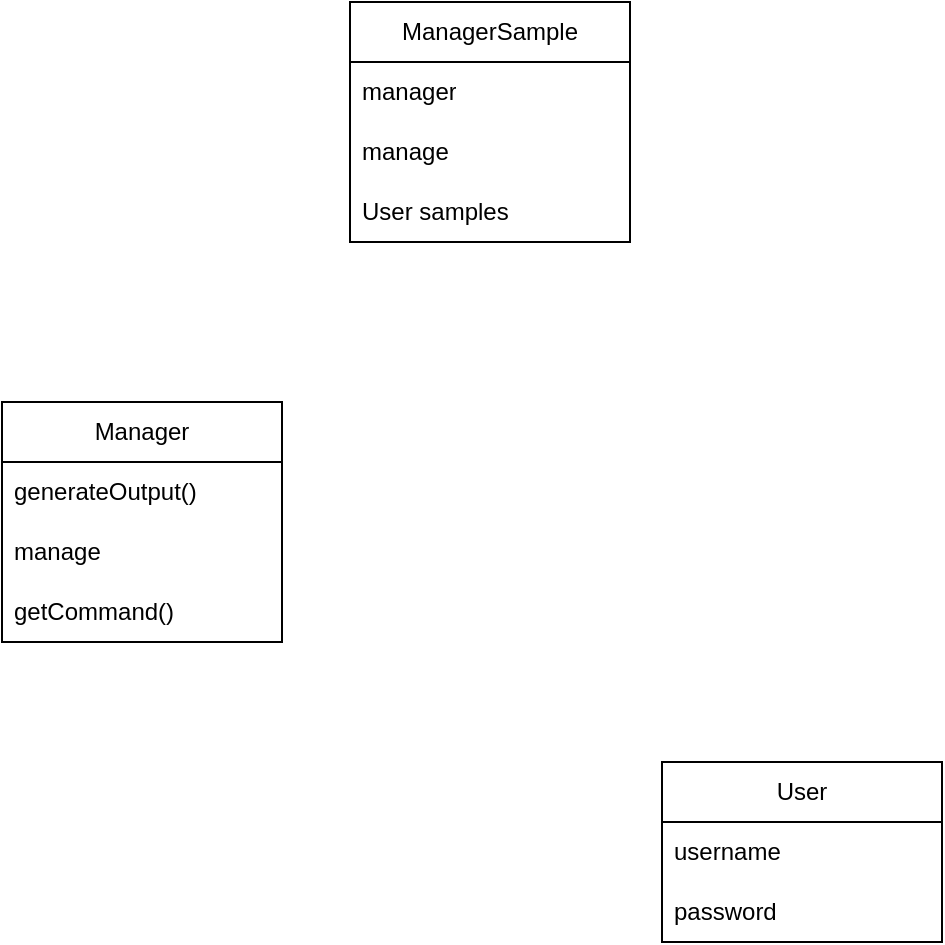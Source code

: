 <mxfile version="24.8.4" pages="5">
  <diagram id="C5RBs43oDa-KdzZeNtuy" name="Manager">
    <mxGraphModel dx="1430" dy="812" grid="1" gridSize="10" guides="1" tooltips="1" connect="1" arrows="1" fold="1" page="1" pageScale="1" pageWidth="827" pageHeight="1169" math="0" shadow="0">
      <root>
        <mxCell id="WIyWlLk6GJQsqaUBKTNV-0" />
        <mxCell id="WIyWlLk6GJQsqaUBKTNV-1" parent="WIyWlLk6GJQsqaUBKTNV-0" />
        <mxCell id="9lalcjFkK34h0deYs-YS-0" value="ManagerSample" style="swimlane;fontStyle=0;childLayout=stackLayout;horizontal=1;startSize=30;horizontalStack=0;resizeParent=1;resizeParentMax=0;resizeLast=0;collapsible=1;marginBottom=0;whiteSpace=wrap;html=1;" parent="WIyWlLk6GJQsqaUBKTNV-1" vertex="1">
          <mxGeometry x="344" y="40" width="140" height="120" as="geometry" />
        </mxCell>
        <mxCell id="9lalcjFkK34h0deYs-YS-1" value="manager" style="text;strokeColor=none;fillColor=none;align=left;verticalAlign=middle;spacingLeft=4;spacingRight=4;overflow=hidden;points=[[0,0.5],[1,0.5]];portConstraint=eastwest;rotatable=0;whiteSpace=wrap;html=1;" parent="9lalcjFkK34h0deYs-YS-0" vertex="1">
          <mxGeometry y="30" width="140" height="30" as="geometry" />
        </mxCell>
        <mxCell id="_mAt1zkfzUNuX4AdIRLx-2" value="manage" style="text;strokeColor=none;fillColor=none;align=left;verticalAlign=middle;spacingLeft=4;spacingRight=4;overflow=hidden;points=[[0,0.5],[1,0.5]];portConstraint=eastwest;rotatable=0;whiteSpace=wrap;html=1;" parent="9lalcjFkK34h0deYs-YS-0" vertex="1">
          <mxGeometry y="60" width="140" height="30" as="geometry" />
        </mxCell>
        <mxCell id="9lalcjFkK34h0deYs-YS-2" value="User samples" style="text;strokeColor=none;fillColor=none;align=left;verticalAlign=middle;spacingLeft=4;spacingRight=4;overflow=hidden;points=[[0,0.5],[1,0.5]];portConstraint=eastwest;rotatable=0;whiteSpace=wrap;html=1;" parent="9lalcjFkK34h0deYs-YS-0" vertex="1">
          <mxGeometry y="90" width="140" height="30" as="geometry" />
        </mxCell>
        <mxCell id="9lalcjFkK34h0deYs-YS-4" value="Manager" style="swimlane;fontStyle=0;childLayout=stackLayout;horizontal=1;startSize=30;horizontalStack=0;resizeParent=1;resizeParentMax=0;resizeLast=0;collapsible=1;marginBottom=0;whiteSpace=wrap;html=1;" parent="WIyWlLk6GJQsqaUBKTNV-1" vertex="1">
          <mxGeometry x="170" y="240" width="140" height="120" as="geometry" />
        </mxCell>
        <mxCell id="9lalcjFkK34h0deYs-YS-5" value="generateOutput()" style="text;strokeColor=none;fillColor=none;align=left;verticalAlign=middle;spacingLeft=4;spacingRight=4;overflow=hidden;points=[[0,0.5],[1,0.5]];portConstraint=eastwest;rotatable=0;whiteSpace=wrap;html=1;" parent="9lalcjFkK34h0deYs-YS-4" vertex="1">
          <mxGeometry y="30" width="140" height="30" as="geometry" />
        </mxCell>
        <mxCell id="9lalcjFkK34h0deYs-YS-6" value="manage" style="text;strokeColor=none;fillColor=none;align=left;verticalAlign=middle;spacingLeft=4;spacingRight=4;overflow=hidden;points=[[0,0.5],[1,0.5]];portConstraint=eastwest;rotatable=0;whiteSpace=wrap;html=1;" parent="9lalcjFkK34h0deYs-YS-4" vertex="1">
          <mxGeometry y="60" width="140" height="30" as="geometry" />
        </mxCell>
        <mxCell id="9lalcjFkK34h0deYs-YS-7" value="getCommand()" style="text;strokeColor=none;fillColor=none;align=left;verticalAlign=middle;spacingLeft=4;spacingRight=4;overflow=hidden;points=[[0,0.5],[1,0.5]];portConstraint=eastwest;rotatable=0;whiteSpace=wrap;html=1;" parent="9lalcjFkK34h0deYs-YS-4" vertex="1">
          <mxGeometry y="90" width="140" height="30" as="geometry" />
        </mxCell>
        <mxCell id="uS3xI6hyBrzMzEx2bjeM-0" value="User" style="swimlane;fontStyle=0;childLayout=stackLayout;horizontal=1;startSize=30;horizontalStack=0;resizeParent=1;resizeParentMax=0;resizeLast=0;collapsible=1;marginBottom=0;whiteSpace=wrap;html=1;" vertex="1" parent="WIyWlLk6GJQsqaUBKTNV-1">
          <mxGeometry x="500" y="420" width="140" height="90" as="geometry" />
        </mxCell>
        <mxCell id="uS3xI6hyBrzMzEx2bjeM-1" value="username" style="text;strokeColor=none;fillColor=none;align=left;verticalAlign=middle;spacingLeft=4;spacingRight=4;overflow=hidden;points=[[0,0.5],[1,0.5]];portConstraint=eastwest;rotatable=0;whiteSpace=wrap;html=1;" vertex="1" parent="uS3xI6hyBrzMzEx2bjeM-0">
          <mxGeometry y="30" width="140" height="30" as="geometry" />
        </mxCell>
        <mxCell id="uS3xI6hyBrzMzEx2bjeM-2" value="password" style="text;strokeColor=none;fillColor=none;align=left;verticalAlign=middle;spacingLeft=4;spacingRight=4;overflow=hidden;points=[[0,0.5],[1,0.5]];portConstraint=eastwest;rotatable=0;whiteSpace=wrap;html=1;" vertex="1" parent="uS3xI6hyBrzMzEx2bjeM-0">
          <mxGeometry y="60" width="140" height="30" as="geometry" />
        </mxCell>
      </root>
    </mxGraphModel>
  </diagram>
  <diagram id="DwojUP_LBBu_fwgv5v8n" name="User">
    <mxGraphModel dx="988" dy="561" grid="1" gridSize="10" guides="1" tooltips="1" connect="1" arrows="1" fold="1" page="1" pageScale="1" pageWidth="827" pageHeight="1169" math="0" shadow="0">
      <root>
        <mxCell id="0" />
        <mxCell id="1" parent="0" />
        <mxCell id="hPZD_rOKQj6wQK61BIAW-1" value="User" style="swimlane;fontStyle=0;childLayout=stackLayout;horizontal=1;startSize=30;horizontalStack=0;resizeParent=1;resizeParentMax=0;resizeLast=0;collapsible=1;marginBottom=0;whiteSpace=wrap;html=1;" vertex="1" parent="1">
          <mxGeometry x="300" y="50" width="140" height="90" as="geometry" />
        </mxCell>
        <mxCell id="hPZD_rOKQj6wQK61BIAW-2" value="username" style="text;strokeColor=none;fillColor=none;align=left;verticalAlign=middle;spacingLeft=4;spacingRight=4;overflow=hidden;points=[[0,0.5],[1,0.5]];portConstraint=eastwest;rotatable=0;whiteSpace=wrap;html=1;" vertex="1" parent="hPZD_rOKQj6wQK61BIAW-1">
          <mxGeometry y="30" width="140" height="30" as="geometry" />
        </mxCell>
        <mxCell id="hPZD_rOKQj6wQK61BIAW-3" value="password" style="text;strokeColor=none;fillColor=none;align=left;verticalAlign=middle;spacingLeft=4;spacingRight=4;overflow=hidden;points=[[0,0.5],[1,0.5]];portConstraint=eastwest;rotatable=0;whiteSpace=wrap;html=1;" vertex="1" parent="hPZD_rOKQj6wQK61BIAW-1">
          <mxGeometry y="60" width="140" height="30" as="geometry" />
        </mxCell>
        <mxCell id="pct0P5a1H9BBVqGQqAlK-1" value="Player" style="swimlane;fontStyle=0;childLayout=stackLayout;horizontal=1;startSize=30;horizontalStack=0;resizeParent=1;resizeParentMax=0;resizeLast=0;collapsible=1;marginBottom=0;whiteSpace=wrap;html=1;" vertex="1" parent="1">
          <mxGeometry x="200" y="190" width="140" height="390" as="geometry" />
        </mxCell>
        <mxCell id="pct0P5a1H9BBVqGQqAlK-2" value="forename" style="text;strokeColor=none;fillColor=none;align=left;verticalAlign=middle;spacingLeft=4;spacingRight=4;overflow=hidden;points=[[0,0.5],[1,0.5]];portConstraint=eastwest;rotatable=0;whiteSpace=wrap;html=1;" vertex="1" parent="pct0P5a1H9BBVqGQqAlK-1">
          <mxGeometry y="30" width="140" height="30" as="geometry" />
        </mxCell>
        <mxCell id="pct0P5a1H9BBVqGQqAlK-3" value="surname" style="text;strokeColor=none;fillColor=none;align=left;verticalAlign=middle;spacingLeft=4;spacingRight=4;overflow=hidden;points=[[0,0.5],[1,0.5]];portConstraint=eastwest;rotatable=0;whiteSpace=wrap;html=1;" vertex="1" parent="pct0P5a1H9BBVqGQqAlK-1">
          <mxGeometry y="60" width="140" height="30" as="geometry" />
        </mxCell>
        <mxCell id="pct0P5a1H9BBVqGQqAlK-4" value="ID" style="text;strokeColor=none;fillColor=none;align=left;verticalAlign=middle;spacingLeft=4;spacingRight=4;overflow=hidden;points=[[0,0.5],[1,0.5]];portConstraint=eastwest;rotatable=0;whiteSpace=wrap;html=1;" vertex="1" parent="pct0P5a1H9BBVqGQqAlK-1">
          <mxGeometry y="90" width="140" height="30" as="geometry" />
        </mxCell>
        <mxCell id="pct0P5a1H9BBVqGQqAlK-16" value="markedPoints" style="text;strokeColor=none;fillColor=none;align=left;verticalAlign=middle;spacingLeft=4;spacingRight=4;overflow=hidden;points=[[0,0.5],[1,0.5]];portConstraint=eastwest;rotatable=0;whiteSpace=wrap;html=1;" vertex="1" parent="pct0P5a1H9BBVqGQqAlK-1">
          <mxGeometry y="120" width="140" height="30" as="geometry" />
        </mxCell>
        <mxCell id="pct0P5a1H9BBVqGQqAlK-17" value="matchesWon" style="text;strokeColor=none;fillColor=none;align=left;verticalAlign=middle;spacingLeft=4;spacingRight=4;overflow=hidden;points=[[0,0.5],[1,0.5]];portConstraint=eastwest;rotatable=0;whiteSpace=wrap;html=1;" vertex="1" parent="pct0P5a1H9BBVqGQqAlK-1">
          <mxGeometry y="150" width="140" height="30" as="geometry" />
        </mxCell>
        <mxCell id="pct0P5a1H9BBVqGQqAlK-18" value="assistancePoints" style="text;strokeColor=none;fillColor=none;align=left;verticalAlign=middle;spacingLeft=4;spacingRight=4;overflow=hidden;points=[[0,0.5],[1,0.5]];portConstraint=eastwest;rotatable=0;whiteSpace=wrap;html=1;" vertex="1" parent="pct0P5a1H9BBVqGQqAlK-1">
          <mxGeometry y="180" width="140" height="30" as="geometry" />
        </mxCell>
        <mxCell id="pct0P5a1H9BBVqGQqAlK-19" value="tournamentsWon" style="text;strokeColor=none;fillColor=none;align=left;verticalAlign=middle;spacingLeft=4;spacingRight=4;overflow=hidden;points=[[0,0.5],[1,0.5]];portConstraint=eastwest;rotatable=0;whiteSpace=wrap;html=1;" vertex="1" parent="pct0P5a1H9BBVqGQqAlK-1">
          <mxGeometry y="210" width="140" height="30" as="geometry" />
        </mxCell>
        <mxCell id="pct0P5a1H9BBVqGQqAlK-20" value="generatedMoney" style="text;strokeColor=none;fillColor=none;align=left;verticalAlign=middle;spacingLeft=4;spacingRight=4;overflow=hidden;points=[[0,0.5],[1,0.5]];portConstraint=eastwest;rotatable=0;whiteSpace=wrap;html=1;" vertex="1" parent="pct0P5a1H9BBVqGQqAlK-1">
          <mxGeometry y="240" width="140" height="30" as="geometry" />
        </mxCell>
        <mxCell id="pct0P5a1H9BBVqGQqAlK-24" value="" style="endArrow=none;dashed=1;html=1;rounded=0;entryX=1.002;entryY=-0.009;entryDx=0;entryDy=0;entryPerimeter=0;" edge="1" parent="pct0P5a1H9BBVqGQqAlK-1">
          <mxGeometry width="50" height="50" relative="1" as="geometry">
            <mxPoint y="269.31" as="sourcePoint" />
            <mxPoint x="140" y="269.31" as="targetPoint" />
          </mxGeometry>
        </mxCell>
        <mxCell id="pct0P5a1H9BBVqGQqAlK-21" value="admin" style="text;strokeColor=none;fillColor=none;align=left;verticalAlign=middle;spacingLeft=4;spacingRight=4;overflow=hidden;points=[[0,0.5],[1,0.5]];portConstraint=eastwest;rotatable=0;whiteSpace=wrap;html=1;" vertex="1" parent="pct0P5a1H9BBVqGQqAlK-1">
          <mxGeometry y="270" width="140" height="30" as="geometry" />
        </mxCell>
        <mxCell id="pct0P5a1H9BBVqGQqAlK-23" value="" style="endArrow=none;dashed=1;html=1;rounded=0;entryX=1.002;entryY=-0.009;entryDx=0;entryDy=0;entryPerimeter=0;" edge="1" parent="pct0P5a1H9BBVqGQqAlK-1" target="pct0P5a1H9BBVqGQqAlK-16">
          <mxGeometry width="50" height="50" relative="1" as="geometry">
            <mxPoint y="120" as="sourcePoint" />
            <mxPoint x="220" y="-40" as="targetPoint" />
          </mxGeometry>
        </mxCell>
        <mxCell id="6DnrpjbKYWEONXT4Oe_p-4" value="tournamentAdd()" style="text;strokeColor=none;fillColor=none;align=left;verticalAlign=middle;spacingLeft=4;spacingRight=4;overflow=hidden;points=[[0,0.5],[1,0.5]];portConstraint=eastwest;rotatable=0;whiteSpace=wrap;html=1;" vertex="1" parent="pct0P5a1H9BBVqGQqAlK-1">
          <mxGeometry y="300" width="140" height="30" as="geometry" />
        </mxCell>
        <mxCell id="6DnrpjbKYWEONXT4Oe_p-5" value="tournamentRemove()" style="text;strokeColor=none;fillColor=none;align=left;verticalAlign=middle;spacingLeft=4;spacingRight=4;overflow=hidden;points=[[0,0.5],[1,0.5]];portConstraint=eastwest;rotatable=0;whiteSpace=wrap;html=1;" vertex="1" parent="pct0P5a1H9BBVqGQqAlK-1">
          <mxGeometry y="330" width="140" height="30" as="geometry" />
        </mxCell>
        <mxCell id="6DnrpjbKYWEONXT4Oe_p-6" value="statisticsShow()" style="text;strokeColor=none;fillColor=none;align=left;verticalAlign=middle;spacingLeft=4;spacingRight=4;overflow=hidden;points=[[0,0.5],[1,0.5]];portConstraint=eastwest;rotatable=0;whiteSpace=wrap;html=1;" vertex="1" parent="pct0P5a1H9BBVqGQqAlK-1">
          <mxGeometry y="360" width="140" height="30" as="geometry" />
        </mxCell>
        <mxCell id="6DnrpjbKYWEONXT4Oe_p-7" value="" style="endArrow=none;html=1;rounded=0;exitX=0.004;exitY=0.998;exitDx=0;exitDy=0;exitPerimeter=0;entryX=1.001;entryY=-0.002;entryDx=0;entryDy=0;entryPerimeter=0;" edge="1" parent="pct0P5a1H9BBVqGQqAlK-1" source="pct0P5a1H9BBVqGQqAlK-21" target="6DnrpjbKYWEONXT4Oe_p-4">
          <mxGeometry width="50" height="50" relative="1" as="geometry">
            <mxPoint x="160" y="280" as="sourcePoint" />
            <mxPoint x="210" y="230" as="targetPoint" />
          </mxGeometry>
        </mxCell>
        <mxCell id="pct0P5a1H9BBVqGQqAlK-8" value="" style="endArrow=none;html=1;rounded=0;entryX=0.495;entryY=1.002;entryDx=0;entryDy=0;entryPerimeter=0;exitX=0.5;exitY=0;exitDx=0;exitDy=0;" edge="1" parent="1" source="pct0P5a1H9BBVqGQqAlK-1" target="hPZD_rOKQj6wQK61BIAW-3">
          <mxGeometry width="50" height="50" relative="1" as="geometry">
            <mxPoint x="370" y="200" as="sourcePoint" />
            <mxPoint x="420" y="150" as="targetPoint" />
          </mxGeometry>
        </mxCell>
        <mxCell id="pct0P5a1H9BBVqGQqAlK-13" value="" style="endArrow=none;html=1;rounded=0;exitX=0.5;exitY=0;exitDx=0;exitDy=0;" edge="1" parent="1">
          <mxGeometry width="50" height="50" relative="1" as="geometry">
            <mxPoint x="470" y="190" as="sourcePoint" />
            <mxPoint x="370" y="140" as="targetPoint" />
          </mxGeometry>
        </mxCell>
        <mxCell id="6DnrpjbKYWEONXT4Oe_p-10" value="Admin" style="swimlane;fontStyle=0;childLayout=stackLayout;horizontal=1;startSize=30;horizontalStack=0;resizeParent=1;resizeParentMax=0;resizeLast=0;collapsible=1;marginBottom=0;whiteSpace=wrap;html=1;" vertex="1" parent="1">
          <mxGeometry x="400" y="190" width="140" height="300" as="geometry" />
        </mxCell>
        <mxCell id="6DnrpjbKYWEONXT4Oe_p-11" value="playerCreate()" style="text;strokeColor=none;fillColor=none;align=left;verticalAlign=middle;spacingLeft=4;spacingRight=4;overflow=hidden;points=[[0,0.5],[1,0.5]];portConstraint=eastwest;rotatable=0;whiteSpace=wrap;html=1;" vertex="1" parent="6DnrpjbKYWEONXT4Oe_p-10">
          <mxGeometry y="30" width="140" height="30" as="geometry" />
        </mxCell>
        <mxCell id="6DnrpjbKYWEONXT4Oe_p-12" value="teamCreate()" style="text;strokeColor=none;fillColor=none;align=left;verticalAlign=middle;spacingLeft=4;spacingRight=4;overflow=hidden;points=[[0,0.5],[1,0.5]];portConstraint=eastwest;rotatable=0;whiteSpace=wrap;html=1;" vertex="1" parent="6DnrpjbKYWEONXT4Oe_p-10">
          <mxGeometry y="60" width="140" height="30" as="geometry" />
        </mxCell>
        <mxCell id="6DnrpjbKYWEONXT4Oe_p-13" value="password" style="text;strokeColor=none;fillColor=none;align=left;verticalAlign=middle;spacingLeft=4;spacingRight=4;overflow=hidden;points=[[0,0.5],[1,0.5]];portConstraint=eastwest;rotatable=0;whiteSpace=wrap;html=1;" vertex="1" parent="6DnrpjbKYWEONXT4Oe_p-10">
          <mxGeometry y="90" width="140" height="30" as="geometry" />
        </mxCell>
        <mxCell id="6DnrpjbKYWEONXT4Oe_p-14" value="password" style="text;strokeColor=none;fillColor=none;align=left;verticalAlign=middle;spacingLeft=4;spacingRight=4;overflow=hidden;points=[[0,0.5],[1,0.5]];portConstraint=eastwest;rotatable=0;whiteSpace=wrap;html=1;" vertex="1" parent="6DnrpjbKYWEONXT4Oe_p-10">
          <mxGeometry y="120" width="140" height="30" as="geometry" />
        </mxCell>
        <mxCell id="6DnrpjbKYWEONXT4Oe_p-15" value="password" style="text;strokeColor=none;fillColor=none;align=left;verticalAlign=middle;spacingLeft=4;spacingRight=4;overflow=hidden;points=[[0,0.5],[1,0.5]];portConstraint=eastwest;rotatable=0;whiteSpace=wrap;html=1;" vertex="1" parent="6DnrpjbKYWEONXT4Oe_p-10">
          <mxGeometry y="150" width="140" height="30" as="geometry" />
        </mxCell>
        <mxCell id="6DnrpjbKYWEONXT4Oe_p-16" value="username" style="text;strokeColor=none;fillColor=none;align=left;verticalAlign=middle;spacingLeft=4;spacingRight=4;overflow=hidden;points=[[0,0.5],[1,0.5]];portConstraint=eastwest;rotatable=0;whiteSpace=wrap;html=1;" vertex="1" parent="6DnrpjbKYWEONXT4Oe_p-10">
          <mxGeometry y="180" width="140" height="30" as="geometry" />
        </mxCell>
        <mxCell id="6DnrpjbKYWEONXT4Oe_p-17" value="password" style="text;strokeColor=none;fillColor=none;align=left;verticalAlign=middle;spacingLeft=4;spacingRight=4;overflow=hidden;points=[[0,0.5],[1,0.5]];portConstraint=eastwest;rotatable=0;whiteSpace=wrap;html=1;" vertex="1" parent="6DnrpjbKYWEONXT4Oe_p-10">
          <mxGeometry y="210" width="140" height="30" as="geometry" />
        </mxCell>
        <mxCell id="6DnrpjbKYWEONXT4Oe_p-18" value="password" style="text;strokeColor=none;fillColor=none;align=left;verticalAlign=middle;spacingLeft=4;spacingRight=4;overflow=hidden;points=[[0,0.5],[1,0.5]];portConstraint=eastwest;rotatable=0;whiteSpace=wrap;html=1;" vertex="1" parent="6DnrpjbKYWEONXT4Oe_p-10">
          <mxGeometry y="240" width="140" height="30" as="geometry" />
        </mxCell>
        <mxCell id="6DnrpjbKYWEONXT4Oe_p-19" value="username" style="text;strokeColor=none;fillColor=none;align=left;verticalAlign=middle;spacingLeft=4;spacingRight=4;overflow=hidden;points=[[0,0.5],[1,0.5]];portConstraint=eastwest;rotatable=0;whiteSpace=wrap;html=1;" vertex="1" parent="6DnrpjbKYWEONXT4Oe_p-10">
          <mxGeometry y="270" width="140" height="30" as="geometry" />
        </mxCell>
      </root>
    </mxGraphModel>
  </diagram>
  <diagram id="UkPNasr640KHGPOBI83T" name="Team">
    <mxGraphModel dx="1430" dy="812" grid="1" gridSize="10" guides="1" tooltips="1" connect="1" arrows="1" fold="1" page="1" pageScale="1" pageWidth="827" pageHeight="1169" math="0" shadow="0">
      <root>
        <mxCell id="0" />
        <mxCell id="1" parent="0" />
        <mxCell id="cuO1aU_OJa2ozchh5eHE-1" value="Team" style="swimlane;fontStyle=0;childLayout=stackLayout;horizontal=1;startSize=30;horizontalStack=0;resizeParent=1;resizeParentMax=0;resizeLast=0;collapsible=1;marginBottom=0;whiteSpace=wrap;html=1;" vertex="1" parent="1">
          <mxGeometry x="290" y="220" width="140" height="270" as="geometry" />
        </mxCell>
        <mxCell id="cuO1aU_OJa2ozchh5eHE-2" value="name" style="text;strokeColor=none;fillColor=none;align=left;verticalAlign=middle;spacingLeft=4;spacingRight=4;overflow=hidden;points=[[0,0.5],[1,0.5]];portConstraint=eastwest;rotatable=0;whiteSpace=wrap;html=1;" vertex="1" parent="cuO1aU_OJa2ozchh5eHE-1">
          <mxGeometry y="30" width="140" height="30" as="geometry" />
        </mxCell>
        <mxCell id="cuO1aU_OJa2ozchh5eHE-3" value="PlayerList &amp;gt; 1" style="text;strokeColor=none;fillColor=none;align=left;verticalAlign=middle;spacingLeft=4;spacingRight=4;overflow=hidden;points=[[0,0.5],[1,0.5]];portConstraint=eastwest;rotatable=0;whiteSpace=wrap;html=1;" vertex="1" parent="cuO1aU_OJa2ozchh5eHE-1">
          <mxGeometry y="60" width="140" height="30" as="geometry" />
        </mxCell>
        <mxCell id="cuO1aU_OJa2ozchh5eHE-12" value="" style="endArrow=none;dashed=1;html=1;rounded=0;entryX=1.002;entryY=-0.009;entryDx=0;entryDy=0;entryPerimeter=0;" edge="1" parent="cuO1aU_OJa2ozchh5eHE-1">
          <mxGeometry width="50" height="50" relative="1" as="geometry">
            <mxPoint y="90.27" as="sourcePoint" />
            <mxPoint x="140.28" y="90.0" as="targetPoint" />
          </mxGeometry>
        </mxCell>
        <mxCell id="cuO1aU_OJa2ozchh5eHE-5" value="markedPoints" style="text;strokeColor=none;fillColor=none;align=left;verticalAlign=middle;spacingLeft=4;spacingRight=4;overflow=hidden;points=[[0,0.5],[1,0.5]];portConstraint=eastwest;rotatable=0;whiteSpace=wrap;html=1;" vertex="1" parent="cuO1aU_OJa2ozchh5eHE-1">
          <mxGeometry y="90" width="140" height="30" as="geometry" />
        </mxCell>
        <mxCell id="cuO1aU_OJa2ozchh5eHE-6" value="matchesWon" style="text;strokeColor=none;fillColor=none;align=left;verticalAlign=middle;spacingLeft=4;spacingRight=4;overflow=hidden;points=[[0,0.5],[1,0.5]];portConstraint=eastwest;rotatable=0;whiteSpace=wrap;html=1;" vertex="1" parent="cuO1aU_OJa2ozchh5eHE-1">
          <mxGeometry y="120" width="140" height="30" as="geometry" />
        </mxCell>
        <mxCell id="cuO1aU_OJa2ozchh5eHE-7" value="assistancePoints" style="text;strokeColor=none;fillColor=none;align=left;verticalAlign=middle;spacingLeft=4;spacingRight=4;overflow=hidden;points=[[0,0.5],[1,0.5]];portConstraint=eastwest;rotatable=0;whiteSpace=wrap;html=1;" vertex="1" parent="cuO1aU_OJa2ozchh5eHE-1">
          <mxGeometry y="150" width="140" height="30" as="geometry" />
        </mxCell>
        <mxCell id="cuO1aU_OJa2ozchh5eHE-8" value="tournamentsWon" style="text;strokeColor=none;fillColor=none;align=left;verticalAlign=middle;spacingLeft=4;spacingRight=4;overflow=hidden;points=[[0,0.5],[1,0.5]];portConstraint=eastwest;rotatable=0;whiteSpace=wrap;html=1;" vertex="1" parent="cuO1aU_OJa2ozchh5eHE-1">
          <mxGeometry y="180" width="140" height="30" as="geometry" />
        </mxCell>
        <mxCell id="cuO1aU_OJa2ozchh5eHE-9" value="generatedMoney" style="text;strokeColor=none;fillColor=none;align=left;verticalAlign=middle;spacingLeft=4;spacingRight=4;overflow=hidden;points=[[0,0.5],[1,0.5]];portConstraint=eastwest;rotatable=0;whiteSpace=wrap;html=1;" vertex="1" parent="cuO1aU_OJa2ozchh5eHE-1">
          <mxGeometry y="210" width="140" height="30" as="geometry" />
        </mxCell>
        <mxCell id="cuO1aU_OJa2ozchh5eHE-10" value="" style="endArrow=none;dashed=1;html=1;rounded=0;entryX=1.002;entryY=-0.009;entryDx=0;entryDy=0;entryPerimeter=0;" edge="1" parent="cuO1aU_OJa2ozchh5eHE-1" source="cuO1aU_OJa2ozchh5eHE-11">
          <mxGeometry width="50" height="50" relative="1" as="geometry">
            <mxPoint y="269.31" as="sourcePoint" />
            <mxPoint x="140" y="269.31" as="targetPoint" />
          </mxGeometry>
        </mxCell>
        <mxCell id="cuO1aU_OJa2ozchh5eHE-11" value="admin" style="text;strokeColor=none;fillColor=none;align=left;verticalAlign=middle;spacingLeft=4;spacingRight=4;overflow=hidden;points=[[0,0.5],[1,0.5]];portConstraint=eastwest;rotatable=0;whiteSpace=wrap;html=1;" vertex="1" parent="cuO1aU_OJa2ozchh5eHE-1">
          <mxGeometry y="240" width="140" height="30" as="geometry" />
        </mxCell>
        <mxCell id="cuO1aU_OJa2ozchh5eHE-13" value="" style="endArrow=none;dashed=1;html=1;rounded=0;entryX=0;entryY=0.014;entryDx=0;entryDy=0;entryPerimeter=0;exitX=0.995;exitY=1.014;exitDx=0;exitDy=0;exitPerimeter=0;" edge="1" parent="cuO1aU_OJa2ozchh5eHE-1" source="cuO1aU_OJa2ozchh5eHE-9" target="cuO1aU_OJa2ozchh5eHE-11">
          <mxGeometry width="50" height="50" relative="1" as="geometry">
            <mxPoint x="329.72" y="489.76" as="sourcePoint" />
            <mxPoint x="180" y="240.0" as="targetPoint" />
          </mxGeometry>
        </mxCell>
      </root>
    </mxGraphModel>
  </diagram>
  <diagram id="e91CD232MdZq4GR0_ZbF" name="Tournament">
    <mxGraphModel dx="1430" dy="812" grid="1" gridSize="10" guides="1" tooltips="1" connect="1" arrows="1" fold="1" page="1" pageScale="1" pageWidth="827" pageHeight="1169" math="0" shadow="0">
      <root>
        <mxCell id="0" />
        <mxCell id="1" parent="0" />
        <mxCell id="ROnOkawZ2Cybfb2u-ls_-1" value="Tournament" style="swimlane;fontStyle=0;childLayout=stackLayout;horizontal=1;startSize=30;horizontalStack=0;resizeParent=1;resizeParentMax=0;resizeLast=0;collapsible=1;marginBottom=0;whiteSpace=wrap;html=1;" vertex="1" parent="1">
          <mxGeometry x="330" y="370" width="140" height="180" as="geometry" />
        </mxCell>
        <mxCell id="ROnOkawZ2Cybfb2u-ls_-2" value="name" style="text;strokeColor=none;fillColor=none;align=left;verticalAlign=middle;spacingLeft=4;spacingRight=4;overflow=hidden;points=[[0,0.5],[1,0.5]];portConstraint=eastwest;rotatable=0;whiteSpace=wrap;html=1;" vertex="1" parent="ROnOkawZ2Cybfb2u-ls_-1">
          <mxGeometry y="30" width="140" height="30" as="geometry" />
        </mxCell>
        <mxCell id="ROnOkawZ2Cybfb2u-ls_-3" value="startDate" style="text;strokeColor=none;fillColor=none;align=left;verticalAlign=middle;spacingLeft=4;spacingRight=4;overflow=hidden;points=[[0,0.5],[1,0.5]];portConstraint=eastwest;rotatable=0;whiteSpace=wrap;html=1;" vertex="1" parent="ROnOkawZ2Cybfb2u-ls_-1">
          <mxGeometry y="60" width="140" height="30" as="geometry" />
        </mxCell>
        <mxCell id="ROnOkawZ2Cybfb2u-ls_-4" value="endDate" style="text;strokeColor=none;fillColor=none;align=left;verticalAlign=middle;spacingLeft=4;spacingRight=4;overflow=hidden;points=[[0,0.5],[1,0.5]];portConstraint=eastwest;rotatable=0;whiteSpace=wrap;html=1;" vertex="1" parent="ROnOkawZ2Cybfb2u-ls_-1">
          <mxGeometry y="90" width="140" height="30" as="geometry" />
        </mxCell>
        <mxCell id="ROnOkawZ2Cybfb2u-ls_-5" value="league" style="text;strokeColor=none;fillColor=none;align=left;verticalAlign=middle;spacingLeft=4;spacingRight=4;overflow=hidden;points=[[0,0.5],[1,0.5]];portConstraint=eastwest;rotatable=0;whiteSpace=wrap;html=1;" vertex="1" parent="ROnOkawZ2Cybfb2u-ls_-1">
          <mxGeometry y="120" width="140" height="30" as="geometry" />
        </mxCell>
        <mxCell id="ROnOkawZ2Cybfb2u-ls_-6" value="sport" style="text;strokeColor=none;fillColor=none;align=left;verticalAlign=middle;spacingLeft=4;spacingRight=4;overflow=hidden;points=[[0,0.5],[1,0.5]];portConstraint=eastwest;rotatable=0;whiteSpace=wrap;html=1;" vertex="1" parent="ROnOkawZ2Cybfb2u-ls_-1">
          <mxGeometry y="150" width="140" height="30" as="geometry" />
        </mxCell>
      </root>
    </mxGraphModel>
  </diagram>
  <diagram id="gyWDWCEw5lDGex40XNWB" name="Commands">
    <mxGraphModel dx="2555" dy="982" grid="1" gridSize="10" guides="1" tooltips="1" connect="1" arrows="1" fold="1" page="1" pageScale="1" pageWidth="827" pageHeight="1169" math="0" shadow="0">
      <root>
        <mxCell id="0" />
        <mxCell id="1" parent="0" />
        <mxCell id="4yBwSWRZ034PuqA6Ugif-1" value="Command" style="swimlane;fontStyle=0;childLayout=stackLayout;horizontal=1;startSize=30;horizontalStack=0;resizeParent=1;resizeParentMax=0;resizeLast=0;collapsible=1;marginBottom=0;whiteSpace=wrap;html=1;" parent="1" vertex="1">
          <mxGeometry x="284" y="50" width="286" height="270" as="geometry" />
        </mxCell>
        <mxCell id="4yBwSWRZ034PuqA6Ugif-2" value="title" style="text;strokeColor=none;fillColor=none;align=left;verticalAlign=middle;spacingLeft=4;spacingRight=4;overflow=hidden;points=[[0,0.5],[1,0.5]];portConstraint=eastwest;rotatable=0;whiteSpace=wrap;html=1;" parent="4yBwSWRZ034PuqA6Ugif-1" vertex="1">
          <mxGeometry y="30" width="286" height="30" as="geometry" />
        </mxCell>
        <mxCell id="4yBwSWRZ034PuqA6Ugif-3" value="description" style="text;strokeColor=none;fillColor=none;align=left;verticalAlign=middle;spacingLeft=4;spacingRight=4;overflow=hidden;points=[[0,0.5],[1,0.5]];portConstraint=eastwest;rotatable=0;whiteSpace=wrap;html=1;" parent="4yBwSWRZ034PuqA6Ugif-1" vertex="1">
          <mxGeometry y="60" width="286" height="30" as="geometry" />
        </mxCell>
        <mxCell id="4yBwSWRZ034PuqA6Ugif-4" value="Command(String title, String description)" style="text;strokeColor=none;fillColor=none;align=left;verticalAlign=middle;spacingLeft=4;spacingRight=4;overflow=hidden;points=[[0,0.5],[1,0.5]];portConstraint=eastwest;rotatable=0;whiteSpace=wrap;html=1;" parent="4yBwSWRZ034PuqA6Ugif-1" vertex="1">
          <mxGeometry y="90" width="286" height="30" as="geometry" />
        </mxCell>
        <mxCell id="4yBwSWRZ034PuqA6Ugif-7" value="getTitle()" style="text;strokeColor=none;fillColor=none;align=left;verticalAlign=middle;spacingLeft=4;spacingRight=4;overflow=hidden;points=[[0,0.5],[1,0.5]];portConstraint=eastwest;rotatable=0;whiteSpace=wrap;html=1;" parent="4yBwSWRZ034PuqA6Ugif-1" vertex="1">
          <mxGeometry y="120" width="286" height="30" as="geometry" />
        </mxCell>
        <mxCell id="4yBwSWRZ034PuqA6Ugif-8" value="getDescription()" style="text;strokeColor=none;fillColor=none;align=left;verticalAlign=middle;spacingLeft=4;spacingRight=4;overflow=hidden;points=[[0,0.5],[1,0.5]];portConstraint=eastwest;rotatable=0;whiteSpace=wrap;html=1;" parent="4yBwSWRZ034PuqA6Ugif-1" vertex="1">
          <mxGeometry y="150" width="286" height="30" as="geometry" />
        </mxCell>
        <mxCell id="4yBwSWRZ034PuqA6Ugif-9" value="execute()" style="text;strokeColor=none;fillColor=none;align=left;verticalAlign=middle;spacingLeft=4;spacingRight=4;overflow=hidden;points=[[0,0.5],[1,0.5]];portConstraint=eastwest;rotatable=0;whiteSpace=wrap;html=1;" parent="4yBwSWRZ034PuqA6Ugif-1" vertex="1">
          <mxGeometry y="180" width="286" height="30" as="geometry" />
        </mxCell>
        <mxCell id="WAWAKGEgnUksABWYjRFB-3" value="setTitle()" style="text;strokeColor=none;fillColor=none;align=left;verticalAlign=middle;spacingLeft=4;spacingRight=4;overflow=hidden;points=[[0,0.5],[1,0.5]];portConstraint=eastwest;rotatable=0;whiteSpace=wrap;html=1;" vertex="1" parent="4yBwSWRZ034PuqA6Ugif-1">
          <mxGeometry y="210" width="286" height="30" as="geometry" />
        </mxCell>
        <mxCell id="WAWAKGEgnUksABWYjRFB-4" value="setDescription()" style="text;strokeColor=none;fillColor=none;align=left;verticalAlign=middle;spacingLeft=4;spacingRight=4;overflow=hidden;points=[[0,0.5],[1,0.5]];portConstraint=eastwest;rotatable=0;whiteSpace=wrap;html=1;" vertex="1" parent="4yBwSWRZ034PuqA6Ugif-1">
          <mxGeometry y="240" width="286" height="30" as="geometry" />
        </mxCell>
        <mxCell id="4yBwSWRZ034PuqA6Ugif-17" value="" style="endArrow=none;html=1;rounded=0;entryX=0.486;entryY=1.033;entryDx=0;entryDy=0;entryPerimeter=0;" parent="1" target="WAWAKGEgnUksABWYjRFB-4" edge="1">
          <mxGeometry width="50" height="50" relative="1" as="geometry">
            <mxPoint x="-20" y="490" as="sourcePoint" />
            <mxPoint x="464" y="330" as="targetPoint" />
          </mxGeometry>
        </mxCell>
        <mxCell id="4yBwSWRZ034PuqA6Ugif-27" value="" style="endArrow=none;html=1;rounded=0;" parent="1" edge="1">
          <mxGeometry width="50" height="50" relative="1" as="geometry">
            <mxPoint x="824" y="500" as="sourcePoint" />
            <mxPoint x="424" y="320" as="targetPoint" />
          </mxGeometry>
        </mxCell>
        <mxCell id="4yBwSWRZ034PuqA6Ugif-28" value="CreatePlayerCommand" style="swimlane;fontStyle=0;childLayout=stackLayout;horizontal=1;startSize=30;horizontalStack=0;resizeParent=1;resizeParentMax=0;resizeLast=0;collapsible=1;marginBottom=0;whiteSpace=wrap;html=1;" parent="1" vertex="1">
          <mxGeometry x="-306" y="540" width="180" height="90" as="geometry" />
        </mxCell>
        <mxCell id="4yBwSWRZ034PuqA6Ugif-29" value="super (&quot;player-create&quot;, &quot;.....&quot;)" style="text;strokeColor=none;fillColor=none;align=left;verticalAlign=middle;spacingLeft=4;spacingRight=4;overflow=hidden;points=[[0,0.5],[1,0.5]];portConstraint=eastwest;rotatable=0;whiteSpace=wrap;html=1;" parent="4yBwSWRZ034PuqA6Ugif-28" vertex="1">
          <mxGeometry y="30" width="180" height="30" as="geometry" />
        </mxCell>
        <mxCell id="4yBwSWRZ034PuqA6Ugif-30" value="create(Player player)" style="text;strokeColor=none;fillColor=none;align=left;verticalAlign=middle;spacingLeft=4;spacingRight=4;overflow=hidden;points=[[0,0.5],[1,0.5]];portConstraint=eastwest;rotatable=0;whiteSpace=wrap;html=1;" parent="4yBwSWRZ034PuqA6Ugif-28" vertex="1">
          <mxGeometry y="60" width="180" height="30" as="geometry" />
        </mxCell>
        <mxCell id="4yBwSWRZ034PuqA6Ugif-31" value="CreateTeamCommand" style="swimlane;fontStyle=0;childLayout=stackLayout;horizontal=1;startSize=30;horizontalStack=0;resizeParent=1;resizeParentMax=0;resizeLast=0;collapsible=1;marginBottom=0;whiteSpace=wrap;html=1;" parent="1" vertex="1">
          <mxGeometry x="-106" y="540" width="180" height="90" as="geometry" />
        </mxCell>
        <mxCell id="4yBwSWRZ034PuqA6Ugif-32" value="super (&quot;team-create&quot;, &quot;.....&quot;)" style="text;strokeColor=none;fillColor=none;align=left;verticalAlign=middle;spacingLeft=4;spacingRight=4;overflow=hidden;points=[[0,0.5],[1,0.5]];portConstraint=eastwest;rotatable=0;whiteSpace=wrap;html=1;" parent="4yBwSWRZ034PuqA6Ugif-31" vertex="1">
          <mxGeometry y="30" width="180" height="30" as="geometry" />
        </mxCell>
        <mxCell id="4yBwSWRZ034PuqA6Ugif-33" value="create(Team team)" style="text;strokeColor=none;fillColor=none;align=left;verticalAlign=middle;spacingLeft=4;spacingRight=4;overflow=hidden;points=[[0,0.5],[1,0.5]];portConstraint=eastwest;rotatable=0;whiteSpace=wrap;html=1;" parent="4yBwSWRZ034PuqA6Ugif-31" vertex="1">
          <mxGeometry y="60" width="180" height="30" as="geometry" />
        </mxCell>
        <mxCell id="4yBwSWRZ034PuqA6Ugif-34" value="CreateTournamentCommand" style="swimlane;fontStyle=0;childLayout=stackLayout;horizontal=1;startSize=30;horizontalStack=0;resizeParent=1;resizeParentMax=0;resizeLast=0;collapsible=1;marginBottom=0;whiteSpace=wrap;html=1;" parent="1" vertex="1">
          <mxGeometry x="94" y="540" width="200" height="90" as="geometry" />
        </mxCell>
        <mxCell id="4yBwSWRZ034PuqA6Ugif-35" value="super (&quot;tournament-create&quot;, &quot;.....&quot;)" style="text;strokeColor=none;fillColor=none;align=left;verticalAlign=middle;spacingLeft=4;spacingRight=4;overflow=hidden;points=[[0,0.5],[1,0.5]];portConstraint=eastwest;rotatable=0;whiteSpace=wrap;html=1;" parent="4yBwSWRZ034PuqA6Ugif-34" vertex="1">
          <mxGeometry y="30" width="200" height="30" as="geometry" />
        </mxCell>
        <mxCell id="4yBwSWRZ034PuqA6Ugif-36" value="create(Tournament tournament)" style="text;strokeColor=none;fillColor=none;align=left;verticalAlign=middle;spacingLeft=4;spacingRight=4;overflow=hidden;points=[[0,0.5],[1,0.5]];portConstraint=eastwest;rotatable=0;whiteSpace=wrap;html=1;" parent="4yBwSWRZ034PuqA6Ugif-34" vertex="1">
          <mxGeometry y="60" width="200" height="30" as="geometry" />
        </mxCell>
        <mxCell id="4yBwSWRZ034PuqA6Ugif-39" value="" style="endArrow=none;html=1;rounded=0;entryX=0.499;entryY=1.002;entryDx=0;entryDy=0;entryPerimeter=0;exitX=0.5;exitY=0;exitDx=0;exitDy=0;" parent="1" source="4yBwSWRZ034PuqA6Ugif-28" edge="1">
          <mxGeometry width="50" height="50" relative="1" as="geometry">
            <mxPoint x="204" y="530" as="sourcePoint" />
            <mxPoint x="-16.16" y="490.06" as="targetPoint" />
          </mxGeometry>
        </mxCell>
        <mxCell id="4yBwSWRZ034PuqA6Ugif-40" value="" style="endArrow=none;html=1;rounded=0;exitX=0.5;exitY=0;exitDx=0;exitDy=0;" parent="1" source="4yBwSWRZ034PuqA6Ugif-31" edge="1">
          <mxGeometry width="50" height="50" relative="1" as="geometry">
            <mxPoint x="-116" y="550" as="sourcePoint" />
            <mxPoint x="-16" y="490" as="targetPoint" />
          </mxGeometry>
        </mxCell>
        <mxCell id="4yBwSWRZ034PuqA6Ugif-41" value="" style="endArrow=none;html=1;rounded=0;exitX=0.5;exitY=0;exitDx=0;exitDy=0;" parent="1" source="4yBwSWRZ034PuqA6Ugif-34" edge="1">
          <mxGeometry width="50" height="50" relative="1" as="geometry">
            <mxPoint x="-106" y="560" as="sourcePoint" />
            <mxPoint x="-16" y="490" as="targetPoint" />
          </mxGeometry>
        </mxCell>
        <mxCell id="4yBwSWRZ034PuqA6Ugif-42" value="DeletePlayerCommand" style="swimlane;fontStyle=0;childLayout=stackLayout;horizontal=1;startSize=30;horizontalStack=0;resizeParent=1;resizeParentMax=0;resizeLast=0;collapsible=1;marginBottom=0;whiteSpace=wrap;html=1;" parent="1" vertex="1">
          <mxGeometry x="534" y="540" width="180" height="90" as="geometry" />
        </mxCell>
        <mxCell id="4yBwSWRZ034PuqA6Ugif-43" value="super (&quot;player-delete&quot;, &quot;.....&quot;)" style="text;strokeColor=none;fillColor=none;align=left;verticalAlign=middle;spacingLeft=4;spacingRight=4;overflow=hidden;points=[[0,0.5],[1,0.5]];portConstraint=eastwest;rotatable=0;whiteSpace=wrap;html=1;" parent="4yBwSWRZ034PuqA6Ugif-42" vertex="1">
          <mxGeometry y="30" width="180" height="30" as="geometry" />
        </mxCell>
        <mxCell id="4yBwSWRZ034PuqA6Ugif-44" value="delete(Player player)" style="text;strokeColor=none;fillColor=none;align=left;verticalAlign=middle;spacingLeft=4;spacingRight=4;overflow=hidden;points=[[0,0.5],[1,0.5]];portConstraint=eastwest;rotatable=0;whiteSpace=wrap;html=1;" parent="4yBwSWRZ034PuqA6Ugif-42" vertex="1">
          <mxGeometry y="60" width="180" height="30" as="geometry" />
        </mxCell>
        <mxCell id="4yBwSWRZ034PuqA6Ugif-45" value="DeleteTeamCommand" style="swimlane;fontStyle=0;childLayout=stackLayout;horizontal=1;startSize=30;horizontalStack=0;resizeParent=1;resizeParentMax=0;resizeLast=0;collapsible=1;marginBottom=0;whiteSpace=wrap;html=1;" parent="1" vertex="1">
          <mxGeometry x="734" y="540" width="180" height="90" as="geometry" />
        </mxCell>
        <mxCell id="4yBwSWRZ034PuqA6Ugif-46" value="super (&quot;team-delete&quot;, &quot;.....&quot;)" style="text;strokeColor=none;fillColor=none;align=left;verticalAlign=middle;spacingLeft=4;spacingRight=4;overflow=hidden;points=[[0,0.5],[1,0.5]];portConstraint=eastwest;rotatable=0;whiteSpace=wrap;html=1;" parent="4yBwSWRZ034PuqA6Ugif-45" vertex="1">
          <mxGeometry y="30" width="180" height="30" as="geometry" />
        </mxCell>
        <mxCell id="4yBwSWRZ034PuqA6Ugif-47" value="delete(Team team)" style="text;strokeColor=none;fillColor=none;align=left;verticalAlign=middle;spacingLeft=4;spacingRight=4;overflow=hidden;points=[[0,0.5],[1,0.5]];portConstraint=eastwest;rotatable=0;whiteSpace=wrap;html=1;" parent="4yBwSWRZ034PuqA6Ugif-45" vertex="1">
          <mxGeometry y="60" width="180" height="30" as="geometry" />
        </mxCell>
        <mxCell id="4yBwSWRZ034PuqA6Ugif-48" value="DeleteTournamentCommand" style="swimlane;fontStyle=0;childLayout=stackLayout;horizontal=1;startSize=30;horizontalStack=0;resizeParent=1;resizeParentMax=0;resizeLast=0;collapsible=1;marginBottom=0;whiteSpace=wrap;html=1;" parent="1" vertex="1">
          <mxGeometry x="934" y="540" width="200" height="90" as="geometry" />
        </mxCell>
        <mxCell id="4yBwSWRZ034PuqA6Ugif-49" value="super (&quot;tournament-delete&quot;, &quot;.....&quot;)" style="text;strokeColor=none;fillColor=none;align=left;verticalAlign=middle;spacingLeft=4;spacingRight=4;overflow=hidden;points=[[0,0.5],[1,0.5]];portConstraint=eastwest;rotatable=0;whiteSpace=wrap;html=1;" parent="4yBwSWRZ034PuqA6Ugif-48" vertex="1">
          <mxGeometry y="30" width="200" height="30" as="geometry" />
        </mxCell>
        <mxCell id="4yBwSWRZ034PuqA6Ugif-50" value="delete(Tournament tournament)" style="text;strokeColor=none;fillColor=none;align=left;verticalAlign=middle;spacingLeft=4;spacingRight=4;overflow=hidden;points=[[0,0.5],[1,0.5]];portConstraint=eastwest;rotatable=0;whiteSpace=wrap;html=1;" parent="4yBwSWRZ034PuqA6Ugif-48" vertex="1">
          <mxGeometry y="60" width="200" height="30" as="geometry" />
        </mxCell>
        <mxCell id="4yBwSWRZ034PuqA6Ugif-51" value="" style="endArrow=none;html=1;rounded=0;exitX=0.5;exitY=0;exitDx=0;exitDy=0;entryX=0.495;entryY=1.014;entryDx=0;entryDy=0;entryPerimeter=0;" parent="1" source="4yBwSWRZ034PuqA6Ugif-42" edge="1">
          <mxGeometry width="50" height="50" relative="1" as="geometry">
            <mxPoint x="344" y="550" as="sourcePoint" />
            <mxPoint x="823.2" y="500.42" as="targetPoint" />
          </mxGeometry>
        </mxCell>
        <mxCell id="4yBwSWRZ034PuqA6Ugif-52" value="" style="endArrow=none;html=1;rounded=0;exitX=0.5;exitY=0;exitDx=0;exitDy=0;entryX=0.499;entryY=1.014;entryDx=0;entryDy=0;entryPerimeter=0;" parent="1" source="4yBwSWRZ034PuqA6Ugif-45" edge="1">
          <mxGeometry width="50" height="50" relative="1" as="geometry">
            <mxPoint x="614" y="550" as="sourcePoint" />
            <mxPoint x="823.84" y="500.42" as="targetPoint" />
          </mxGeometry>
        </mxCell>
        <mxCell id="4yBwSWRZ034PuqA6Ugif-53" value="" style="endArrow=none;html=1;rounded=0;exitX=0.5;exitY=0;exitDx=0;exitDy=0;" parent="1" source="4yBwSWRZ034PuqA6Ugif-48" edge="1">
          <mxGeometry width="50" height="50" relative="1" as="geometry">
            <mxPoint x="624" y="560" as="sourcePoint" />
            <mxPoint x="824" y="500" as="targetPoint" />
          </mxGeometry>
        </mxCell>
        <mxCell id="4yBwSWRZ034PuqA6Ugif-60" value="" style="endArrow=none;html=1;rounded=0;" parent="1" edge="1">
          <mxGeometry width="50" height="50" relative="1" as="geometry">
            <mxPoint x="280" y="770" as="sourcePoint" />
            <mxPoint x="424" y="320" as="targetPoint" />
          </mxGeometry>
        </mxCell>
        <mxCell id="4yBwSWRZ034PuqA6Ugif-61" value="" style="endArrow=none;html=1;rounded=0;" parent="1" edge="1">
          <mxGeometry width="50" height="50" relative="1" as="geometry">
            <mxPoint x="534" y="770" as="sourcePoint" />
            <mxPoint x="424" y="320" as="targetPoint" />
          </mxGeometry>
        </mxCell>
        <mxCell id="4yBwSWRZ034PuqA6Ugif-62" value="AddTeamCommand" style="swimlane;fontStyle=0;childLayout=stackLayout;horizontal=1;startSize=30;horizontalStack=0;resizeParent=1;resizeParentMax=0;resizeLast=0;collapsible=1;marginBottom=0;whiteSpace=wrap;html=1;" parent="1" vertex="1">
          <mxGeometry x="-56" y="840" width="180" height="90" as="geometry" />
        </mxCell>
        <mxCell id="4yBwSWRZ034PuqA6Ugif-63" value="super (&quot;team-add&quot;, &quot;.....&quot;)" style="text;strokeColor=none;fillColor=none;align=left;verticalAlign=middle;spacingLeft=4;spacingRight=4;overflow=hidden;points=[[0,0.5],[1,0.5]];portConstraint=eastwest;rotatable=0;whiteSpace=wrap;html=1;" parent="4yBwSWRZ034PuqA6Ugif-62" vertex="1">
          <mxGeometry y="30" width="180" height="30" as="geometry" />
        </mxCell>
        <mxCell id="4yBwSWRZ034PuqA6Ugif-64" value="add(Player player, Team team)" style="text;strokeColor=none;fillColor=none;align=left;verticalAlign=middle;spacingLeft=4;spacingRight=4;overflow=hidden;points=[[0,0.5],[1,0.5]];portConstraint=eastwest;rotatable=0;whiteSpace=wrap;html=1;" parent="4yBwSWRZ034PuqA6Ugif-62" vertex="1">
          <mxGeometry y="60" width="180" height="30" as="geometry" />
        </mxCell>
        <mxCell id="4yBwSWRZ034PuqA6Ugif-65" value="" style="endArrow=none;html=1;rounded=0;exitX=0.5;exitY=0;exitDx=0;exitDy=0;" parent="1" source="4yBwSWRZ034PuqA6Ugif-62" edge="1">
          <mxGeometry width="50" height="50" relative="1" as="geometry">
            <mxPoint x="294" y="690" as="sourcePoint" />
            <mxPoint x="280" y="770" as="targetPoint" />
          </mxGeometry>
        </mxCell>
        <mxCell id="4yBwSWRZ034PuqA6Ugif-67" value="AddTournamentCommand" style="swimlane;fontStyle=0;childLayout=stackLayout;horizontal=1;startSize=30;horizontalStack=0;resizeParent=1;resizeParentMax=0;resizeLast=0;collapsible=1;marginBottom=0;whiteSpace=wrap;html=1;" parent="1" vertex="1">
          <mxGeometry x="144" y="840" width="200" height="90" as="geometry" />
        </mxCell>
        <mxCell id="4yBwSWRZ034PuqA6Ugif-68" value="super (&quot;tournament-add&quot;, &quot;.....&quot;)" style="text;strokeColor=none;fillColor=none;align=left;verticalAlign=middle;spacingLeft=4;spacingRight=4;overflow=hidden;points=[[0,0.5],[1,0.5]];portConstraint=eastwest;rotatable=0;whiteSpace=wrap;html=1;" parent="4yBwSWRZ034PuqA6Ugif-67" vertex="1">
          <mxGeometry y="30" width="200" height="30" as="geometry" />
        </mxCell>
        <mxCell id="4yBwSWRZ034PuqA6Ugif-69" value="add(Tournament tournament)" style="text;strokeColor=none;fillColor=none;align=left;verticalAlign=middle;spacingLeft=4;spacingRight=4;overflow=hidden;points=[[0,0.5],[1,0.5]];portConstraint=eastwest;rotatable=0;whiteSpace=wrap;html=1;" parent="4yBwSWRZ034PuqA6Ugif-67" vertex="1">
          <mxGeometry y="60" width="200" height="30" as="geometry" />
        </mxCell>
        <mxCell id="4yBwSWRZ034PuqA6Ugif-70" value="" style="endArrow=none;html=1;rounded=0;exitX=0.5;exitY=0;exitDx=0;exitDy=0;" parent="1" source="4yBwSWRZ034PuqA6Ugif-67" edge="1">
          <mxGeometry width="50" height="50" relative="1" as="geometry">
            <mxPoint x="184" y="870" as="sourcePoint" />
            <mxPoint x="280" y="770" as="targetPoint" />
          </mxGeometry>
        </mxCell>
        <mxCell id="4yBwSWRZ034PuqA6Ugif-71" value="RemoveTeamCommand" style="swimlane;fontStyle=0;childLayout=stackLayout;horizontal=1;startSize=30;horizontalStack=0;resizeParent=1;resizeParentMax=0;resizeLast=0;collapsible=1;marginBottom=0;whiteSpace=wrap;html=1;" parent="1" vertex="1">
          <mxGeometry x="424" y="840" width="210" height="90" as="geometry" />
        </mxCell>
        <mxCell id="4yBwSWRZ034PuqA6Ugif-72" value="super (&quot;team-remove&quot;, &quot;.....&quot;)" style="text;strokeColor=none;fillColor=none;align=left;verticalAlign=middle;spacingLeft=4;spacingRight=4;overflow=hidden;points=[[0,0.5],[1,0.5]];portConstraint=eastwest;rotatable=0;whiteSpace=wrap;html=1;" parent="4yBwSWRZ034PuqA6Ugif-71" vertex="1">
          <mxGeometry y="30" width="210" height="30" as="geometry" />
        </mxCell>
        <mxCell id="4yBwSWRZ034PuqA6Ugif-73" value="remove(Player player, Team team)" style="text;strokeColor=none;fillColor=none;align=left;verticalAlign=middle;spacingLeft=4;spacingRight=4;overflow=hidden;points=[[0,0.5],[1,0.5]];portConstraint=eastwest;rotatable=0;whiteSpace=wrap;html=1;" parent="4yBwSWRZ034PuqA6Ugif-71" vertex="1">
          <mxGeometry y="60" width="210" height="30" as="geometry" />
        </mxCell>
        <mxCell id="4yBwSWRZ034PuqA6Ugif-74" value="RemoveTournamentCommand" style="swimlane;fontStyle=0;childLayout=stackLayout;horizontal=1;startSize=30;horizontalStack=0;resizeParent=1;resizeParentMax=0;resizeLast=0;collapsible=1;marginBottom=0;whiteSpace=wrap;html=1;" parent="1" vertex="1">
          <mxGeometry x="654" y="840" width="220" height="90" as="geometry" />
        </mxCell>
        <mxCell id="4yBwSWRZ034PuqA6Ugif-75" value="super (&quot;tournament-remove&quot;, &quot;.....&quot;)" style="text;strokeColor=none;fillColor=none;align=left;verticalAlign=middle;spacingLeft=4;spacingRight=4;overflow=hidden;points=[[0,0.5],[1,0.5]];portConstraint=eastwest;rotatable=0;whiteSpace=wrap;html=1;" parent="4yBwSWRZ034PuqA6Ugif-74" vertex="1">
          <mxGeometry y="30" width="220" height="30" as="geometry" />
        </mxCell>
        <mxCell id="4yBwSWRZ034PuqA6Ugif-76" value="remove(Tournament tournament)" style="text;strokeColor=none;fillColor=none;align=left;verticalAlign=middle;spacingLeft=4;spacingRight=4;overflow=hidden;points=[[0,0.5],[1,0.5]];portConstraint=eastwest;rotatable=0;whiteSpace=wrap;html=1;" parent="4yBwSWRZ034PuqA6Ugif-74" vertex="1">
          <mxGeometry y="60" width="220" height="30" as="geometry" />
        </mxCell>
        <mxCell id="4yBwSWRZ034PuqA6Ugif-77" value="" style="endArrow=none;html=1;rounded=0;exitX=0.5;exitY=0;exitDx=0;exitDy=0;entryX=0.499;entryY=1.002;entryDx=0;entryDy=0;entryPerimeter=0;" parent="1" source="4yBwSWRZ034PuqA6Ugif-71" edge="1">
          <mxGeometry width="50" height="50" relative="1" as="geometry">
            <mxPoint x="309" y="850" as="sourcePoint" />
            <mxPoint x="533.84" y="770.06" as="targetPoint" />
          </mxGeometry>
        </mxCell>
        <mxCell id="4yBwSWRZ034PuqA6Ugif-78" value="" style="endArrow=none;html=1;rounded=0;exitX=0.5;exitY=0;exitDx=0;exitDy=0;entryX=0.504;entryY=1.048;entryDx=0;entryDy=0;entryPerimeter=0;" parent="1" source="4yBwSWRZ034PuqA6Ugif-74" edge="1">
          <mxGeometry width="50" height="50" relative="1" as="geometry">
            <mxPoint x="594" y="850" as="sourcePoint" />
            <mxPoint x="534.64" y="771.44" as="targetPoint" />
          </mxGeometry>
        </mxCell>
        <mxCell id="4yBwSWRZ034PuqA6Ugif-79" value="StatisticsShowCommand" style="swimlane;fontStyle=0;childLayout=stackLayout;horizontal=1;startSize=30;horizontalStack=0;resizeParent=1;resizeParentMax=0;resizeLast=0;collapsible=1;marginBottom=0;whiteSpace=wrap;html=1;" parent="1" vertex="1">
          <mxGeometry x="54" y="150" width="180" height="90" as="geometry" />
        </mxCell>
        <mxCell id="4yBwSWRZ034PuqA6Ugif-80" value="super (&quot;statistics-show&quot;, &quot;....&quot;)" style="text;strokeColor=none;fillColor=none;align=left;verticalAlign=middle;spacingLeft=4;spacingRight=4;overflow=hidden;points=[[0,0.5],[1,0.5]];portConstraint=eastwest;rotatable=0;whiteSpace=wrap;html=1;" parent="4yBwSWRZ034PuqA6Ugif-79" vertex="1">
          <mxGeometry y="30" width="180" height="30" as="geometry" />
        </mxCell>
        <mxCell id="4yBwSWRZ034PuqA6Ugif-81" value="show()" style="text;strokeColor=none;fillColor=none;align=left;verticalAlign=middle;spacingLeft=4;spacingRight=4;overflow=hidden;points=[[0,0.5],[1,0.5]];portConstraint=eastwest;rotatable=0;whiteSpace=wrap;html=1;" parent="4yBwSWRZ034PuqA6Ugif-79" vertex="1">
          <mxGeometry y="60" width="180" height="30" as="geometry" />
        </mxCell>
        <mxCell id="4yBwSWRZ034PuqA6Ugif-82" value="TournamentMatchmakingCommand" style="swimlane;fontStyle=0;childLayout=stackLayout;horizontal=1;startSize=30;horizontalStack=0;resizeParent=1;resizeParentMax=0;resizeLast=0;collapsible=1;marginBottom=0;whiteSpace=wrap;html=1;" parent="1" vertex="1">
          <mxGeometry x="4" y="50" width="230" height="90" as="geometry" />
        </mxCell>
        <mxCell id="4yBwSWRZ034PuqA6Ugif-83" value="super (&quot;tournament-matchmaking&quot;, &quot;....&quot;)" style="text;strokeColor=none;fillColor=none;align=left;verticalAlign=middle;spacingLeft=4;spacingRight=4;overflow=hidden;points=[[0,0.5],[1,0.5]];portConstraint=eastwest;rotatable=0;whiteSpace=wrap;html=1;" parent="4yBwSWRZ034PuqA6Ugif-82" vertex="1">
          <mxGeometry y="30" width="230" height="30" as="geometry" />
        </mxCell>
        <mxCell id="4yBwSWRZ034PuqA6Ugif-84" value="matchmake()" style="text;strokeColor=none;fillColor=none;align=left;verticalAlign=middle;spacingLeft=4;spacingRight=4;overflow=hidden;points=[[0,0.5],[1,0.5]];portConstraint=eastwest;rotatable=0;whiteSpace=wrap;html=1;" parent="4yBwSWRZ034PuqA6Ugif-82" vertex="1">
          <mxGeometry y="60" width="230" height="30" as="geometry" />
        </mxCell>
        <mxCell id="4yBwSWRZ034PuqA6Ugif-85" value="TournamentListCommand" style="swimlane;fontStyle=0;childLayout=stackLayout;horizontal=1;startSize=30;horizontalStack=0;resizeParent=1;resizeParentMax=0;resizeLast=0;collapsible=1;marginBottom=0;whiteSpace=wrap;html=1;" parent="1" vertex="1">
          <mxGeometry x="54" y="260" width="180" height="90" as="geometry" />
        </mxCell>
        <mxCell id="4yBwSWRZ034PuqA6Ugif-86" value="super (&quot;tournament-list&quot;, &quot;....&quot;)" style="text;strokeColor=none;fillColor=none;align=left;verticalAlign=middle;spacingLeft=4;spacingRight=4;overflow=hidden;points=[[0,0.5],[1,0.5]];portConstraint=eastwest;rotatable=0;whiteSpace=wrap;html=1;" parent="4yBwSWRZ034PuqA6Ugif-85" vertex="1">
          <mxGeometry y="30" width="180" height="30" as="geometry" />
        </mxCell>
        <mxCell id="4yBwSWRZ034PuqA6Ugif-87" value="list()" style="text;strokeColor=none;fillColor=none;align=left;verticalAlign=middle;spacingLeft=4;spacingRight=4;overflow=hidden;points=[[0,0.5],[1,0.5]];portConstraint=eastwest;rotatable=0;whiteSpace=wrap;html=1;" parent="4yBwSWRZ034PuqA6Ugif-85" vertex="1">
          <mxGeometry y="60" width="180" height="30" as="geometry" />
        </mxCell>
        <mxCell id="4yBwSWRZ034PuqA6Ugif-88" value="LoginCommand" style="swimlane;fontStyle=0;childLayout=stackLayout;horizontal=1;startSize=30;horizontalStack=0;resizeParent=1;resizeParentMax=0;resizeLast=0;collapsible=1;marginBottom=0;whiteSpace=wrap;html=1;" parent="1" vertex="1">
          <mxGeometry x="664" y="120" width="180" height="90" as="geometry" />
        </mxCell>
        <mxCell id="4yBwSWRZ034PuqA6Ugif-89" value="super (&quot;login&quot;, &quot;....&quot;)" style="text;strokeColor=none;fillColor=none;align=left;verticalAlign=middle;spacingLeft=4;spacingRight=4;overflow=hidden;points=[[0,0.5],[1,0.5]];portConstraint=eastwest;rotatable=0;whiteSpace=wrap;html=1;" parent="4yBwSWRZ034PuqA6Ugif-88" vertex="1">
          <mxGeometry y="30" width="180" height="30" as="geometry" />
        </mxCell>
        <mxCell id="4yBwSWRZ034PuqA6Ugif-90" value="login()" style="text;strokeColor=none;fillColor=none;align=left;verticalAlign=middle;spacingLeft=4;spacingRight=4;overflow=hidden;points=[[0,0.5],[1,0.5]];portConstraint=eastwest;rotatable=0;whiteSpace=wrap;html=1;" parent="4yBwSWRZ034PuqA6Ugif-88" vertex="1">
          <mxGeometry y="60" width="180" height="30" as="geometry" />
        </mxCell>
        <mxCell id="4yBwSWRZ034PuqA6Ugif-91" value="LogoutCommand" style="swimlane;fontStyle=0;childLayout=stackLayout;horizontal=1;startSize=30;horizontalStack=0;resizeParent=1;resizeParentMax=0;resizeLast=0;collapsible=1;marginBottom=0;whiteSpace=wrap;html=1;" parent="1" vertex="1">
          <mxGeometry x="664" y="220" width="180" height="90" as="geometry" />
        </mxCell>
        <mxCell id="4yBwSWRZ034PuqA6Ugif-92" value="super (&quot;logout&quot;, &quot;....&quot;)" style="text;strokeColor=none;fillColor=none;align=left;verticalAlign=middle;spacingLeft=4;spacingRight=4;overflow=hidden;points=[[0,0.5],[1,0.5]];portConstraint=eastwest;rotatable=0;whiteSpace=wrap;html=1;" parent="4yBwSWRZ034PuqA6Ugif-91" vertex="1">
          <mxGeometry y="30" width="180" height="30" as="geometry" />
        </mxCell>
        <mxCell id="4yBwSWRZ034PuqA6Ugif-93" value="logout()" style="text;strokeColor=none;fillColor=none;align=left;verticalAlign=middle;spacingLeft=4;spacingRight=4;overflow=hidden;points=[[0,0.5],[1,0.5]];portConstraint=eastwest;rotatable=0;whiteSpace=wrap;html=1;" parent="4yBwSWRZ034PuqA6Ugif-91" vertex="1">
          <mxGeometry y="60" width="180" height="30" as="geometry" />
        </mxCell>
        <mxCell id="4yBwSWRZ034PuqA6Ugif-96" value="" style="endArrow=none;html=1;rounded=0;exitX=1;exitY=0.5;exitDx=0;exitDy=0;entryX=0;entryY=0.5;entryDx=0;entryDy=0;" parent="1" source="4yBwSWRZ034PuqA6Ugif-4" target="4yBwSWRZ034PuqA6Ugif-92" edge="1">
          <mxGeometry width="50" height="50" relative="1" as="geometry">
            <mxPoint x="580" y="233" as="sourcePoint" />
            <mxPoint x="662" y="258" as="targetPoint" />
          </mxGeometry>
        </mxCell>
        <mxCell id="4yBwSWRZ034PuqA6Ugif-97" value="" style="endArrow=none;html=1;rounded=0;exitX=1;exitY=0.5;exitDx=0;exitDy=0;entryX=0;entryY=0.5;entryDx=0;entryDy=0;" parent="1" source="4yBwSWRZ034PuqA6Ugif-83" target="4yBwSWRZ034PuqA6Ugif-4" edge="1">
          <mxGeometry width="50" height="50" relative="1" as="geometry">
            <mxPoint x="586" y="163" as="sourcePoint" />
            <mxPoint x="680" y="105" as="targetPoint" />
          </mxGeometry>
        </mxCell>
        <mxCell id="4yBwSWRZ034PuqA6Ugif-98" value="" style="endArrow=none;html=1;rounded=0;entryX=0;entryY=0.5;entryDx=0;entryDy=0;exitX=1;exitY=0.5;exitDx=0;exitDy=0;" parent="1" source="4yBwSWRZ034PuqA6Ugif-4" edge="1">
          <mxGeometry width="50" height="50" relative="1" as="geometry">
            <mxPoint x="570" y="220" as="sourcePoint" />
            <mxPoint x="664" y="165" as="targetPoint" />
          </mxGeometry>
        </mxCell>
        <mxCell id="4yBwSWRZ034PuqA6Ugif-99" value="" style="endArrow=none;html=1;rounded=0;exitX=1;exitY=0.5;exitDx=0;exitDy=0;entryX=0;entryY=0.5;entryDx=0;entryDy=0;" parent="1" source="4yBwSWRZ034PuqA6Ugif-80" target="4yBwSWRZ034PuqA6Ugif-4" edge="1">
          <mxGeometry width="50" height="50" relative="1" as="geometry">
            <mxPoint x="244" y="105" as="sourcePoint" />
            <mxPoint x="280" y="160" as="targetPoint" />
          </mxGeometry>
        </mxCell>
        <mxCell id="4yBwSWRZ034PuqA6Ugif-100" value="" style="endArrow=none;html=1;rounded=0;exitX=1;exitY=0.5;exitDx=0;exitDy=0;entryX=0;entryY=0.5;entryDx=0;entryDy=0;" parent="1" source="4yBwSWRZ034PuqA6Ugif-86" target="4yBwSWRZ034PuqA6Ugif-4" edge="1">
          <mxGeometry width="50" height="50" relative="1" as="geometry">
            <mxPoint x="220" y="205" as="sourcePoint" />
            <mxPoint x="54" y="225" as="targetPoint" />
          </mxGeometry>
        </mxCell>
        <mxCell id="WAWAKGEgnUksABWYjRFB-16" value="Posible polimorfismo para metodos en los que se añaden argumentos (-m, -t ...) al comando ???" style="text;strokeColor=none;align=center;fillColor=none;html=1;verticalAlign=middle;whiteSpace=wrap;rounded=0;" vertex="1" parent="1">
          <mxGeometry x="-290" y="190" width="170" height="110" as="geometry" />
        </mxCell>
      </root>
    </mxGraphModel>
  </diagram>
</mxfile>
